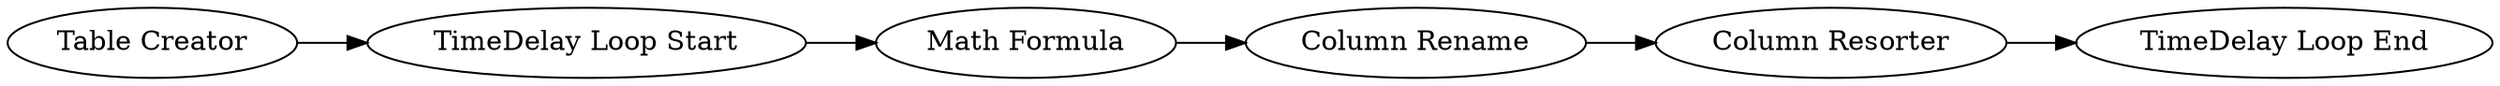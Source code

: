 digraph {
	1 -> 4
	4 -> 5
	5 -> 6
	3 -> 1
	6 -> 2
	5 [label="Column Rename"]
	1 [label="TimeDelay Loop Start"]
	4 [label="Math Formula"]
	6 [label="Column Resorter"]
	3 [label="Table Creator"]
	2 [label="TimeDelay Loop End"]
	rankdir=LR
}
